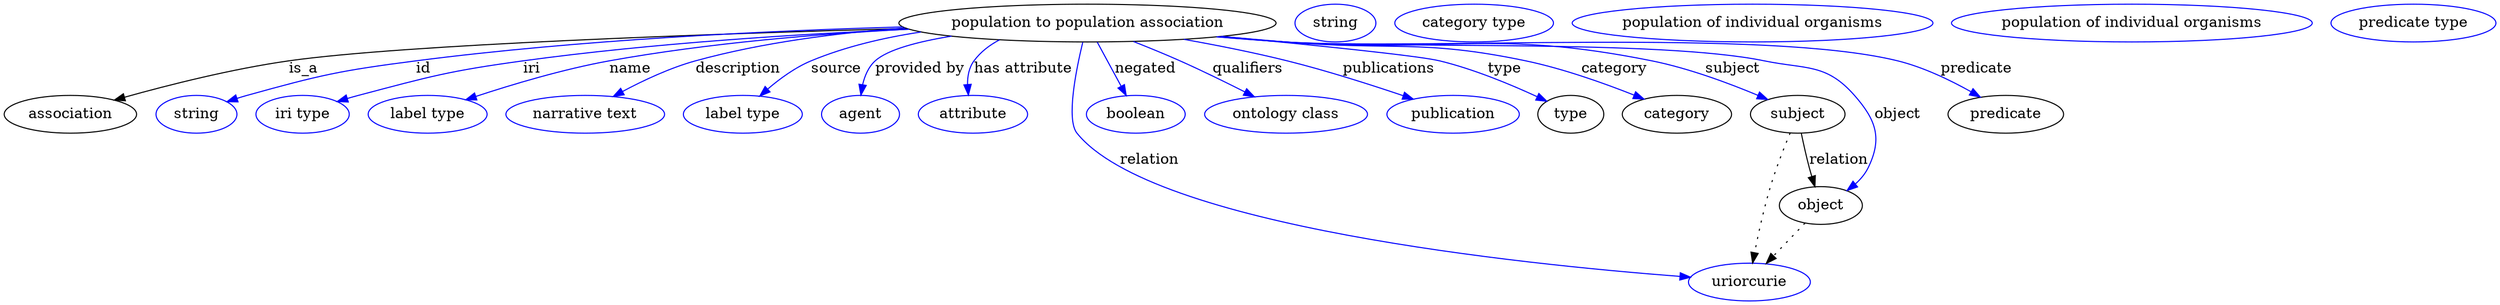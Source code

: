 digraph {
	graph [bb="0,0,2370.7,283"];
	node [label="\N"];
	"population to population association"	 [height=0.5,
		label="population to population association",
		pos="1030,265",
		width=4.9829];
	association	 [height=0.5,
		pos="63.044,178",
		width=1.7512];
	"population to population association" -> association	 [label=is_a,
		lp="280.04,221.5",
		pos="e,105.71,191.36 855.29,260.8 665.69,255.52 375.4,245.15 266.04,229 214.07,221.32 156.05,206.05 115.4,194.21"];
	id	 [color=blue,
		height=0.5,
		label=string,
		pos="182.04,178",
		width=1.0652];
	"population to population association" -> id	 [color=blue,
		label=id,
		lp="395.04,221.5",
		pos="e,211.25,189.76 862.77,258.47 703.8,251.74 476.31,240.63 388.04,229 316.92,219.63 298.94,215.99 230.04,196 227.06,195.14 224,194.17 \
220.94,193.15",
		style=solid];
	iri	 [color=blue,
		height=0.5,
		label="iri type",
		pos="283.04,178",
		width=1.2277];
	"population to population association" -> iri	 [color=blue,
		label=iri,
		lp="500.04,221.5",
		pos="e,316.22,189.94 858.29,259.71 752.34,254.91 613.86,245.87 492.04,229 421.85,219.28 404.38,214.76 336.04,196 332.71,195.08 329.28,\
194.08 325.84,193.02",
		style=solid];
	name	 [color=blue,
		height=0.5,
		label="label type",
		pos="402.04,178",
		width=1.5707];
	"population to population association" -> name	 [color=blue,
		label=name,
		lp="593.04,221.5",
		pos="e,439.51,191.67 873.37,256.19 764.31,249.38 628.84,239.4 573.04,229 530.36,221.05 483.15,206.51 449.17,194.99",
		style=solid];
	description	 [color=blue,
		height=0.5,
		label="narrative text",
		pos="552.04,178",
		width=2.0943];
	"population to population association" -> description	 [color=blue,
		label=description,
		lp="696.04,221.5",
		pos="e,579.35,194.96 875.67,255.82 791.25,249.69 695.77,240.61 655.04,229 631.79,222.37 607.48,210.59 588.31,200.02",
		style=solid];
	source	 [color=blue,
		height=0.5,
		label="label type",
		pos="702.04,178",
		width=1.5707];
	"population to population association" -> source	 [color=blue,
		label=source,
		lp="790.54,221.5",
		pos="e,718.55,195.35 894.62,253.15 842.42,247.21 789.65,239.1 766.04,229 751.43,222.75 737.37,212.23 726.17,202.36",
		style=solid];
	"provided by"	 [color=blue,
		height=0.5,
		label=agent,
		pos="814.04,178",
		width=1.0291];
	"population to population association" -> "provided by"	 [color=blue,
		label="provided by",
		lp="870.54,221.5",
		pos="e,814.36,196.06 899.26,252.67 867.74,247.29 839.75,239.68 828.04,229 821.58,223.1 817.99,214.53 816.03,206.1",
		style=solid];
	"has attribute"	 [color=blue,
		height=0.5,
		label=attribute,
		pos="921.04,178",
		width=1.4443];
	"population to population association" -> "has attribute"	 [color=blue,
		label="has attribute",
		lp="969.04,221.5",
		pos="e,916.57,196.16 959.64,248.35 942.39,242.81 927.34,236.2 922.04,229 917.3,222.55 915.78,214.3 915.8,206.32",
		style=solid];
	relation	 [color=blue,
		height=0.5,
		label=uriorcurie,
		pos="1658,18",
		width=1.6068];
	"population to population association" -> relation	 [color=blue,
		label=relation,
		lp="1090,134.5",
		pos="e,1601.4,21.818 1025.3,246.57 1019,220.06 1009.7,172.93 1020,160 1091.2,71.279 1442,34.438 1591,22.626",
		style=solid];
	negated	 [color=blue,
		height=0.5,
		label=boolean,
		pos="1076,178",
		width=1.2999];
	"population to population association" -> negated	 [color=blue,
		label=negated,
		lp="1085,221.5",
		pos="e,1066.7,195.71 1039.6,246.97 1046,234.76 1054.7,218.41 1061.9,204.7",
		style=solid];
	qualifiers	 [color=blue,
		height=0.5,
		label="ontology class",
		pos="1218,178",
		width=2.1484];
	"population to population association" -> qualifiers	 [color=blue,
		label=qualifiers,
		lp="1183,221.5",
		pos="e,1187.3,194.52 1075.1,247.4 1089,241.76 1104.2,235.33 1118,229 1138.1,219.8 1160,208.76 1178.2,199.3",
		style=solid];
	publications	 [color=blue,
		height=0.5,
		label=publication,
		pos="1376,178",
		width=1.7512];
	"population to population association" -> publications	 [color=blue,
		label=publications,
		lp="1317,221.5",
		pos="e,1337.3,192.33 1124.8,249.68 1155.7,244.01 1190,237 1221,229 1257.3,219.66 1297.5,206.37 1327.8,195.69",
		style=solid];
	type	 [height=0.5,
		pos="1488,178",
		width=0.86659];
	"population to population association" -> type	 [color=blue,
		label=type,
		lp="1427,221.5",
		pos="e,1464.7,190.16 1160.9,252.64 1246.1,244.3 1345.1,233.94 1365,229 1396.9,221.1 1431.3,206.25 1455.6,194.61",
		style=solid];
	category	 [height=0.5,
		pos="1589,178",
		width=1.4443];
	"population to population association" -> category	 [color=blue,
		label=category,
		lp="1531,221.5",
		pos="e,1557.1,192.27 1158.9,252.45 1179,250.57 1199.6,248.69 1219,247 1320.3,238.18 1347.7,250.37 1447,229 1481.9,221.51 1519.8,207.59 \
1547.6,196.18",
		style=solid];
	subject	 [height=0.5,
		pos="1704,178",
		width=1.2457];
	"population to population association" -> subject	 [color=blue,
		label=subject,
		lp="1644.5,221.5",
		pos="e,1674.9,191.83 1156.3,252.21 1177.2,250.31 1198.7,248.49 1219,247 1373.5,235.66 1415.4,260.38 1567,229 1601.4,221.9 1638.5,207.63 \
1665.4,195.98",
		style=solid];
	object	 [height=0.5,
		pos="1726,91",
		width=1.1013];
	"population to population association" -> object	 [color=blue,
		label=object,
		lp="1799.5,178",
		pos="e,1751.5,105.11 1155.3,252.09 1176.5,250.18 1198.4,248.39 1219,247 1320.2,240.19 1575.8,250.04 1675,229 1713.9,220.77 1732,225.99 \
1758,196 1778.5,172.42 1784.6,155.13 1771,127 1768.3,121.2 1764,116.04 1759.3,111.57",
		style=solid];
	predicate	 [height=0.5,
		pos="1903,178",
		width=1.5346];
	"population to population association" -> predicate	 [color=blue,
		label=predicate,
		lp="1871.5,221.5",
		pos="e,1877.7,194.24 1154.5,252.01 1176,250.09 1198.2,248.32 1219,247 1347.7,238.88 1673.9,260.09 1799,229 1823.6,222.89 1849.2,210.43 \
1868.9,199.36",
		style=solid];
	association_type	 [color=blue,
		height=0.5,
		label=string,
		pos="1266,265",
		width=1.0652];
	association_category	 [color=blue,
		height=0.5,
		label="category type",
		pos="1398,265",
		width=2.0943];
	subject -> relation	 [pos="e,1660.9,36.006 1696.1,160.13 1690.2,146.37 1682.3,126.75 1677,109 1670.8,88.182 1665.9,64.102 1662.6,45.943",
		style=dotted];
	subject -> object	 [label=relation,
		lp="1743,134.5",
		pos="e,1720.3,108.86 1707.5,159.97 1709.5,150.18 1712.2,137.87 1715,127 1715.7,124.31 1716.5,121.51 1717.3,118.73"];
	"population to population association_subject"	 [color=blue,
		height=0.5,
		label="population of individual organisms",
		pos="1663,265",
		width=4.7662];
	object -> relation	 [pos="e,1674.2,35.346 1710.3,74.069 1701.6,64.805 1690.8,53.154 1681.2,42.876",
		style=dotted];
	"population to population association_object"	 [color=blue,
		height=0.5,
		label="population of individual organisms",
		pos="2024,265",
		width=4.7662];
	"population to population association_predicate"	 [color=blue,
		height=0.5,
		label="predicate type",
		pos="2292,265",
		width=2.1845];
}

